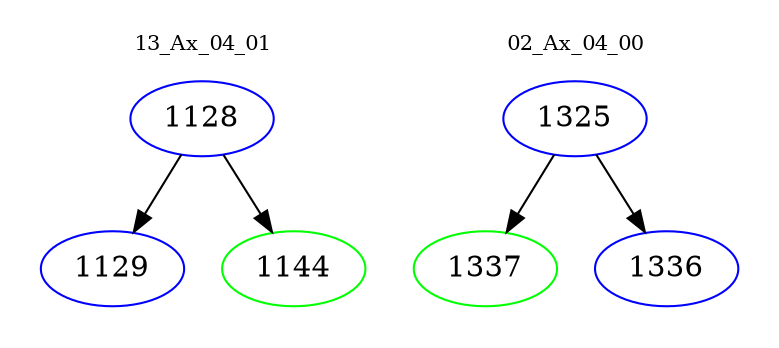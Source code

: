 digraph{
subgraph cluster_0 {
color = white
label = "13_Ax_04_01";
fontsize=10;
T0_1128 [label="1128", color="blue"]
T0_1128 -> T0_1129 [color="black"]
T0_1129 [label="1129", color="blue"]
T0_1128 -> T0_1144 [color="black"]
T0_1144 [label="1144", color="green"]
}
subgraph cluster_1 {
color = white
label = "02_Ax_04_00";
fontsize=10;
T1_1325 [label="1325", color="blue"]
T1_1325 -> T1_1337 [color="black"]
T1_1337 [label="1337", color="green"]
T1_1325 -> T1_1336 [color="black"]
T1_1336 [label="1336", color="blue"]
}
}
